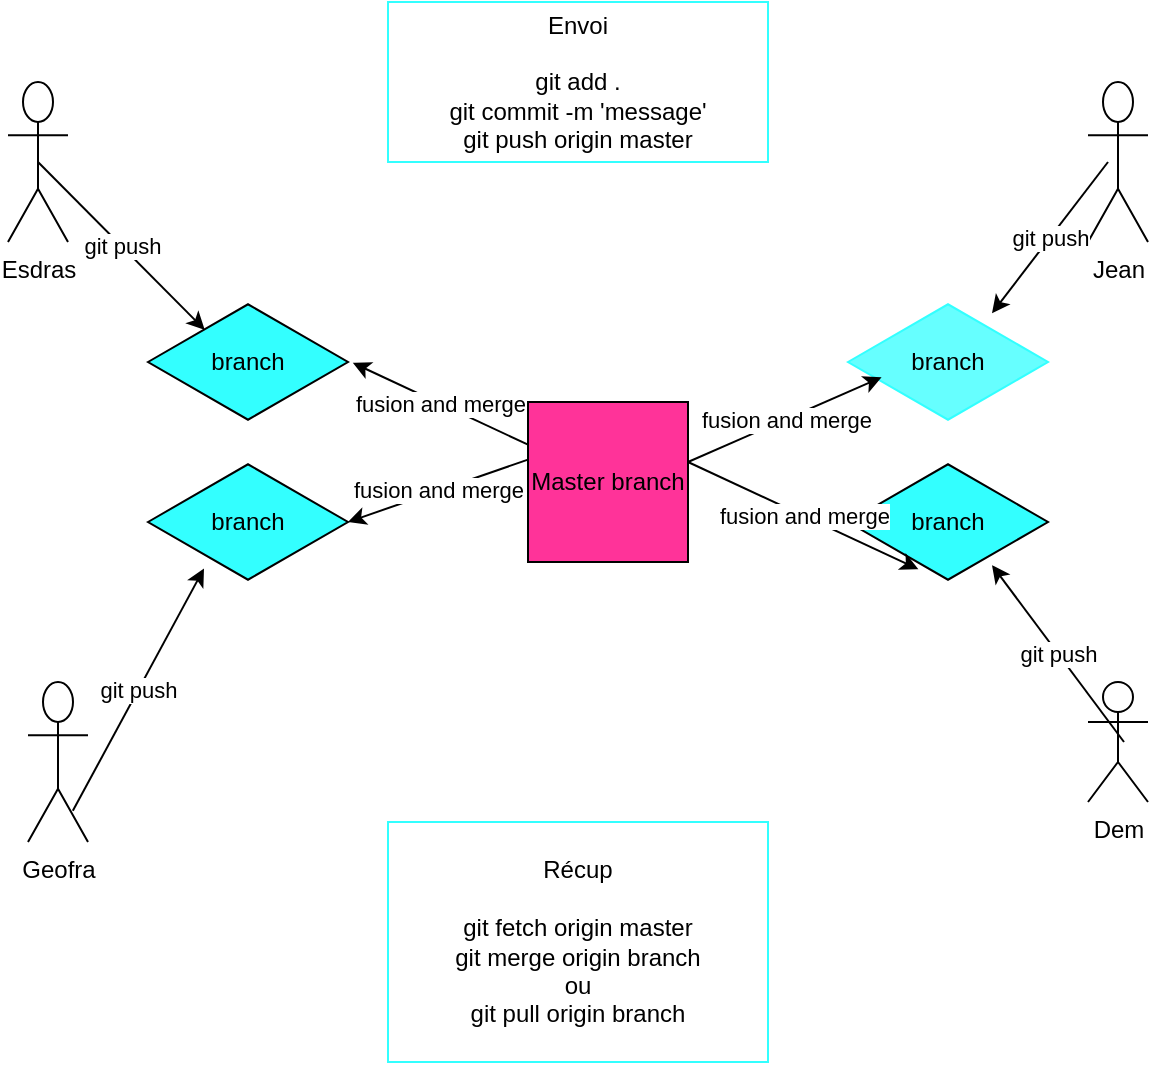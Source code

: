 <mxfile version="14.9.3" type="github">
  <diagram id="bLgOnwTtSH5vmQakjvW5" name="Page-1">
    <mxGraphModel dx="1038" dy="546" grid="1" gridSize="10" guides="1" tooltips="1" connect="1" arrows="1" fold="1" page="1" pageScale="1" pageWidth="827" pageHeight="1169" math="0" shadow="0">
      <root>
        <mxCell id="0" />
        <mxCell id="1" parent="0" />
        <mxCell id="f3eKL93aPQFXG__tUR0J-1" value="Master branch" style="whiteSpace=wrap;html=1;aspect=fixed;fillColor=#FF3399;" vertex="1" parent="1">
          <mxGeometry x="360" y="220" width="80" height="80" as="geometry" />
        </mxCell>
        <mxCell id="f3eKL93aPQFXG__tUR0J-3" value="Dem" style="shape=umlActor;verticalLabelPosition=bottom;verticalAlign=top;html=1;outlineConnect=0;" vertex="1" parent="1">
          <mxGeometry x="640" y="360" width="30" height="60" as="geometry" />
        </mxCell>
        <mxCell id="f3eKL93aPQFXG__tUR0J-4" value="Esdras" style="shape=umlActor;verticalLabelPosition=bottom;verticalAlign=top;html=1;outlineConnect=0;" vertex="1" parent="1">
          <mxGeometry x="100" y="60" width="30" height="80" as="geometry" />
        </mxCell>
        <mxCell id="f3eKL93aPQFXG__tUR0J-12" value="Jean" style="shape=umlActor;verticalLabelPosition=bottom;verticalAlign=top;html=1;outlineConnect=0;" vertex="1" parent="1">
          <mxGeometry x="640" y="60" width="30" height="80" as="geometry" />
        </mxCell>
        <mxCell id="f3eKL93aPQFXG__tUR0J-13" value="Geofra" style="shape=umlActor;verticalLabelPosition=bottom;verticalAlign=top;html=1;outlineConnect=0;" vertex="1" parent="1">
          <mxGeometry x="110" y="360" width="30" height="80" as="geometry" />
        </mxCell>
        <mxCell id="f3eKL93aPQFXG__tUR0J-14" value="branch" style="html=1;whiteSpace=wrap;aspect=fixed;shape=isoRectangle;fillColor=#33FFFF;" vertex="1" parent="1">
          <mxGeometry x="170" y="170" width="100" height="60" as="geometry" />
        </mxCell>
        <mxCell id="f3eKL93aPQFXG__tUR0J-17" value="git push" style="endArrow=classic;html=1;entryX=0.284;entryY=0.233;entryDx=0;entryDy=0;entryPerimeter=0;exitX=0.5;exitY=0.5;exitDx=0;exitDy=0;exitPerimeter=0;" edge="1" parent="1" source="f3eKL93aPQFXG__tUR0J-4" target="f3eKL93aPQFXG__tUR0J-14">
          <mxGeometry width="50" height="50" relative="1" as="geometry">
            <mxPoint x="150" y="110" as="sourcePoint" />
            <mxPoint x="210" y="120" as="targetPoint" />
          </mxGeometry>
        </mxCell>
        <mxCell id="f3eKL93aPQFXG__tUR0J-18" value="branch" style="html=1;whiteSpace=wrap;aspect=fixed;shape=isoRectangle;fillColor=#33FFFF;" vertex="1" parent="1">
          <mxGeometry x="170" y="250" width="100" height="60" as="geometry" />
        </mxCell>
        <mxCell id="f3eKL93aPQFXG__tUR0J-19" value="git push" style="endArrow=classic;html=1;entryX=0.28;entryY=0.887;entryDx=0;entryDy=0;entryPerimeter=0;exitX=0.747;exitY=0.805;exitDx=0;exitDy=0;exitPerimeter=0;" edge="1" parent="1" source="f3eKL93aPQFXG__tUR0J-13" target="f3eKL93aPQFXG__tUR0J-18">
          <mxGeometry width="50" height="50" relative="1" as="geometry">
            <mxPoint x="140" y="400" as="sourcePoint" />
            <mxPoint x="190" y="350" as="targetPoint" />
          </mxGeometry>
        </mxCell>
        <mxCell id="f3eKL93aPQFXG__tUR0J-22" value="branch" style="html=1;whiteSpace=wrap;aspect=fixed;shape=isoRectangle;strokeColor=#33FFFF;fillColor=#66FFFF;" vertex="1" parent="1">
          <mxGeometry x="520" y="170" width="100" height="60" as="geometry" />
        </mxCell>
        <mxCell id="f3eKL93aPQFXG__tUR0J-23" value="branch" style="html=1;whiteSpace=wrap;aspect=fixed;shape=isoRectangle;fillColor=#33FFFF;" vertex="1" parent="1">
          <mxGeometry x="520" y="250" width="100" height="60" as="geometry" />
        </mxCell>
        <mxCell id="f3eKL93aPQFXG__tUR0J-25" value="git push" style="endArrow=classic;html=1;entryX=0.72;entryY=0.093;entryDx=0;entryDy=0;entryPerimeter=0;" edge="1" parent="1" target="f3eKL93aPQFXG__tUR0J-22">
          <mxGeometry width="50" height="50" relative="1" as="geometry">
            <mxPoint x="650" y="100" as="sourcePoint" />
            <mxPoint x="733.4" y="183.98" as="targetPoint" />
          </mxGeometry>
        </mxCell>
        <mxCell id="f3eKL93aPQFXG__tUR0J-27" value="git push" style="endArrow=classic;html=1;entryX=0.72;entryY=0.86;entryDx=0;entryDy=0;entryPerimeter=0;" edge="1" parent="1" target="f3eKL93aPQFXG__tUR0J-23">
          <mxGeometry width="50" height="50" relative="1" as="geometry">
            <mxPoint x="658" y="390" as="sourcePoint" />
            <mxPoint x="600" y="465.58" as="targetPoint" />
          </mxGeometry>
        </mxCell>
        <mxCell id="f3eKL93aPQFXG__tUR0J-28" value="fusion and merge" style="endArrow=classic;html=1;entryX=1.024;entryY=0.507;entryDx=0;entryDy=0;entryPerimeter=0;" edge="1" parent="1" source="f3eKL93aPQFXG__tUR0J-1" target="f3eKL93aPQFXG__tUR0J-14">
          <mxGeometry width="50" height="50" relative="1" as="geometry">
            <mxPoint x="389" y="220" as="sourcePoint" />
            <mxPoint x="439" y="170" as="targetPoint" />
          </mxGeometry>
        </mxCell>
        <mxCell id="f3eKL93aPQFXG__tUR0J-30" value="fusion and merge" style="endArrow=classic;html=1;entryX=1;entryY=0.5;entryDx=0;entryDy=0;entryPerimeter=0;exitX=0;exitY=0.36;exitDx=0;exitDy=0;exitPerimeter=0;" edge="1" parent="1" source="f3eKL93aPQFXG__tUR0J-1" target="f3eKL93aPQFXG__tUR0J-18">
          <mxGeometry width="50" height="50" relative="1" as="geometry">
            <mxPoint x="350" y="290" as="sourcePoint" />
            <mxPoint x="400" y="240" as="targetPoint" />
          </mxGeometry>
        </mxCell>
        <mxCell id="f3eKL93aPQFXG__tUR0J-31" value="fusion and merge" style="endArrow=classic;html=1;entryX=0.168;entryY=0.627;entryDx=0;entryDy=0;entryPerimeter=0;" edge="1" parent="1" target="f3eKL93aPQFXG__tUR0J-22">
          <mxGeometry width="50" height="50" relative="1" as="geometry">
            <mxPoint x="440" y="250" as="sourcePoint" />
            <mxPoint x="490" y="200" as="targetPoint" />
          </mxGeometry>
        </mxCell>
        <mxCell id="f3eKL93aPQFXG__tUR0J-32" value="fusion and merge" style="endArrow=classic;html=1;entryX=0.352;entryY=0.893;entryDx=0;entryDy=0;entryPerimeter=0;" edge="1" parent="1" target="f3eKL93aPQFXG__tUR0J-23">
          <mxGeometry width="50" height="50" relative="1" as="geometry">
            <mxPoint x="440" y="250" as="sourcePoint" />
            <mxPoint x="490" y="200" as="targetPoint" />
          </mxGeometry>
        </mxCell>
        <mxCell id="f3eKL93aPQFXG__tUR0J-33" value="Envoi&lt;br&gt;&lt;br&gt;git add .&lt;br&gt;git commit -m &#39;message&#39;&lt;br&gt;git push origin master" style="rounded=0;whiteSpace=wrap;html=1;strokeColor=#33FFFF;fillColor=#FFFFFF;" vertex="1" parent="1">
          <mxGeometry x="290" y="20" width="190" height="80" as="geometry" />
        </mxCell>
        <mxCell id="f3eKL93aPQFXG__tUR0J-34" value="Récup&lt;br&gt;&lt;br&gt;git fetch origin master&lt;br&gt;git merge origin branch&lt;br&gt;ou&lt;br&gt;git pull origin branch" style="rounded=0;whiteSpace=wrap;html=1;strokeColor=#33FFFF;fillColor=#FFFFFF;" vertex="1" parent="1">
          <mxGeometry x="290" y="430" width="190" height="120" as="geometry" />
        </mxCell>
      </root>
    </mxGraphModel>
  </diagram>
</mxfile>
